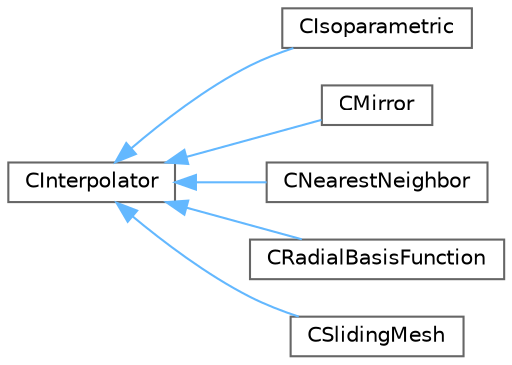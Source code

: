 digraph "Graphical Class Hierarchy"
{
 // LATEX_PDF_SIZE
  bgcolor="transparent";
  edge [fontname=Helvetica,fontsize=10,labelfontname=Helvetica,labelfontsize=10];
  node [fontname=Helvetica,fontsize=10,shape=box,height=0.2,width=0.4];
  rankdir="LR";
  Node0 [id="Node000000",label="CInterpolator",height=0.2,width=0.4,color="grey40", fillcolor="white", style="filled",URL="$classCInterpolator.html",tooltip="Main class for defining the interpolator, it requires a child class for each particular interpolation..."];
  Node0 -> Node1 [id="edge101_Node000000_Node000001",dir="back",color="steelblue1",style="solid",tooltip=" "];
  Node1 [id="Node000001",label="CIsoparametric",height=0.2,width=0.4,color="grey40", fillcolor="white", style="filled",URL="$classCIsoparametric.html",tooltip="Isoparametric interpolation."];
  Node0 -> Node2 [id="edge102_Node000000_Node000002",dir="back",color="steelblue1",style="solid",tooltip=" "];
  Node2 [id="Node000002",label="CMirror",height=0.2,width=0.4,color="grey40", fillcolor="white", style="filled",URL="$classCMirror.html",tooltip="Mirror interpolation, transpose interpolation matrix of opposing mesh."];
  Node0 -> Node3 [id="edge103_Node000000_Node000003",dir="back",color="steelblue1",style="solid",tooltip=" "];
  Node3 [id="Node000003",label="CNearestNeighbor",height=0.2,width=0.4,color="grey40", fillcolor="white", style="filled",URL="$classCNearestNeighbor.html",tooltip="Nearest Neighbor(s) interpolation."];
  Node0 -> Node4 [id="edge104_Node000000_Node000004",dir="back",color="steelblue1",style="solid",tooltip=" "];
  Node4 [id="Node000004",label="CRadialBasisFunction",height=0.2,width=0.4,color="grey40", fillcolor="white", style="filled",URL="$classCRadialBasisFunction.html",tooltip="Radial basis function interpolation."];
  Node0 -> Node5 [id="edge105_Node000000_Node000005",dir="back",color="steelblue1",style="solid",tooltip=" "];
  Node5 [id="Node000005",label="CSlidingMesh",height=0.2,width=0.4,color="grey40", fillcolor="white", style="filled",URL="$classCSlidingMesh.html",tooltip="Sliding mesh approach."];
}
